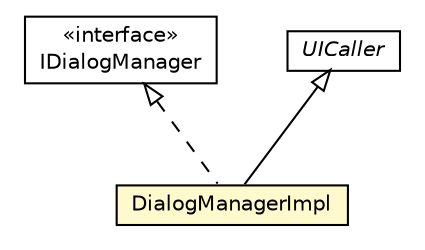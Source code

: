 #!/usr/local/bin/dot
#
# Class diagram 
# Generated by UMLGraph version R5_6-24-gf6e263 (http://www.umlgraph.org/)
#

digraph G {
	edge [fontname="Helvetica",fontsize=10,labelfontname="Helvetica",labelfontsize=10];
	node [fontname="Helvetica",fontsize=10,shape=plaintext];
	nodesep=0.25;
	ranksep=0.5;
	// org.universAAL.middleware.ui.IDialogManager
	c3389814 [label=<<table title="org.universAAL.middleware.ui.IDialogManager" border="0" cellborder="1" cellspacing="0" cellpadding="2" port="p" href="../../middleware/ui/IDialogManager.html">
		<tr><td><table border="0" cellspacing="0" cellpadding="1">
<tr><td align="center" balign="center"> &#171;interface&#187; </td></tr>
<tr><td align="center" balign="center"> IDialogManager </td></tr>
		</table></td></tr>
		</table>>, URL="../../middleware/ui/IDialogManager.html", fontname="Helvetica", fontcolor="black", fontsize=10.0];
	// org.universAAL.middleware.ui.UICaller
	c3389819 [label=<<table title="org.universAAL.middleware.ui.UICaller" border="0" cellborder="1" cellspacing="0" cellpadding="2" port="p" href="../../middleware/ui/UICaller.html">
		<tr><td><table border="0" cellspacing="0" cellpadding="1">
<tr><td align="center" balign="center"><font face="Helvetica-Oblique"> UICaller </font></td></tr>
		</table></td></tr>
		</table>>, URL="../../middleware/ui/UICaller.html", fontname="Helvetica", fontcolor="black", fontsize=10.0];
	// org.universAAL.ui.dm.DialogManagerImpl
	c3391485 [label=<<table title="org.universAAL.ui.dm.DialogManagerImpl" border="0" cellborder="1" cellspacing="0" cellpadding="2" port="p" bgcolor="lemonChiffon" href="./DialogManagerImpl.html">
		<tr><td><table border="0" cellspacing="0" cellpadding="1">
<tr><td align="center" balign="center"> DialogManagerImpl </td></tr>
		</table></td></tr>
		</table>>, URL="./DialogManagerImpl.html", fontname="Helvetica", fontcolor="black", fontsize=10.0];
	//org.universAAL.ui.dm.DialogManagerImpl extends org.universAAL.middleware.ui.UICaller
	c3389819:p -> c3391485:p [dir=back,arrowtail=empty];
	//org.universAAL.ui.dm.DialogManagerImpl implements org.universAAL.middleware.ui.IDialogManager
	c3389814:p -> c3391485:p [dir=back,arrowtail=empty,style=dashed];
}


